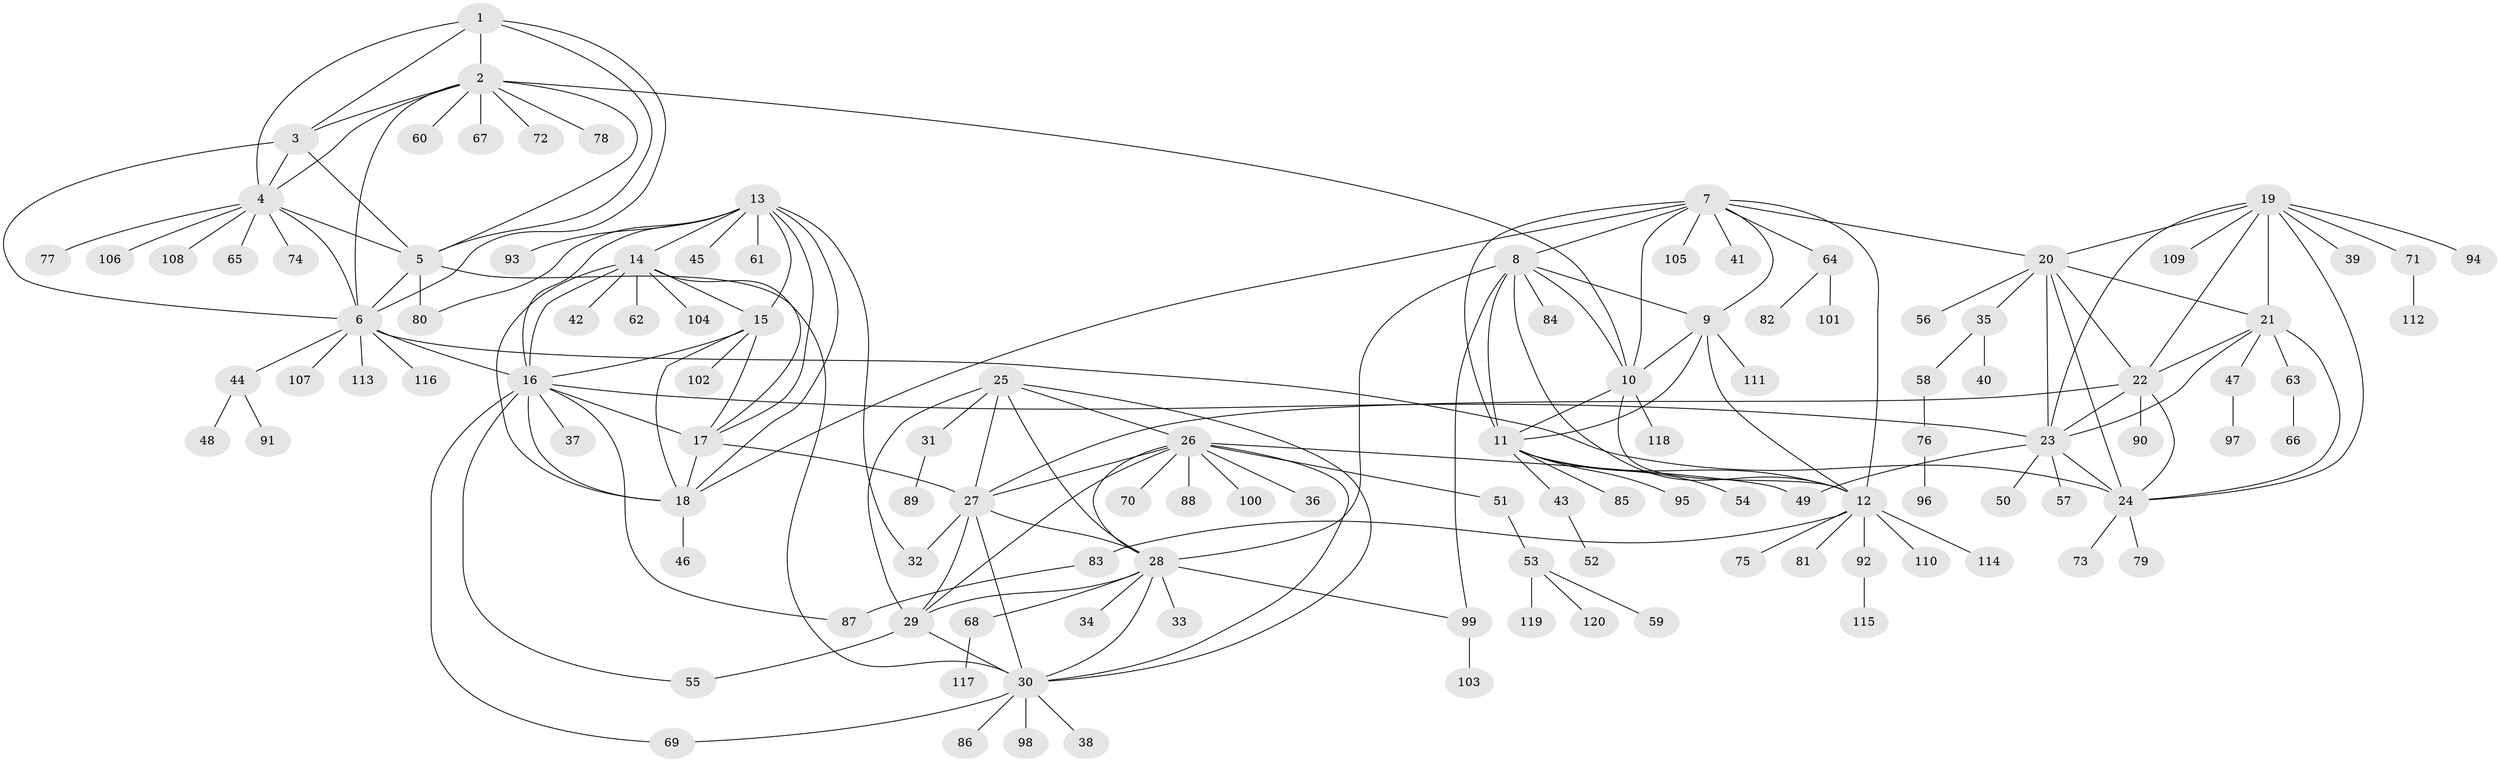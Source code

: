 // coarse degree distribution, {7: 0.0410958904109589, 2: 0.1506849315068493, 6: 0.0684931506849315, 8: 0.0821917808219178, 5: 0.0410958904109589, 1: 0.5342465753424658, 4: 0.0410958904109589, 9: 0.0136986301369863, 13: 0.0136986301369863, 3: 0.0136986301369863}
// Generated by graph-tools (version 1.1) at 2025/37/03/04/25 23:37:31]
// undirected, 120 vertices, 182 edges
graph export_dot {
  node [color=gray90,style=filled];
  1;
  2;
  3;
  4;
  5;
  6;
  7;
  8;
  9;
  10;
  11;
  12;
  13;
  14;
  15;
  16;
  17;
  18;
  19;
  20;
  21;
  22;
  23;
  24;
  25;
  26;
  27;
  28;
  29;
  30;
  31;
  32;
  33;
  34;
  35;
  36;
  37;
  38;
  39;
  40;
  41;
  42;
  43;
  44;
  45;
  46;
  47;
  48;
  49;
  50;
  51;
  52;
  53;
  54;
  55;
  56;
  57;
  58;
  59;
  60;
  61;
  62;
  63;
  64;
  65;
  66;
  67;
  68;
  69;
  70;
  71;
  72;
  73;
  74;
  75;
  76;
  77;
  78;
  79;
  80;
  81;
  82;
  83;
  84;
  85;
  86;
  87;
  88;
  89;
  90;
  91;
  92;
  93;
  94;
  95;
  96;
  97;
  98;
  99;
  100;
  101;
  102;
  103;
  104;
  105;
  106;
  107;
  108;
  109;
  110;
  111;
  112;
  113;
  114;
  115;
  116;
  117;
  118;
  119;
  120;
  1 -- 2;
  1 -- 3;
  1 -- 4;
  1 -- 5;
  1 -- 6;
  2 -- 3;
  2 -- 4;
  2 -- 5;
  2 -- 6;
  2 -- 10;
  2 -- 60;
  2 -- 67;
  2 -- 72;
  2 -- 78;
  3 -- 4;
  3 -- 5;
  3 -- 6;
  4 -- 5;
  4 -- 6;
  4 -- 65;
  4 -- 74;
  4 -- 77;
  4 -- 106;
  4 -- 108;
  5 -- 6;
  5 -- 30;
  5 -- 80;
  6 -- 16;
  6 -- 24;
  6 -- 44;
  6 -- 107;
  6 -- 113;
  6 -- 116;
  7 -- 8;
  7 -- 9;
  7 -- 10;
  7 -- 11;
  7 -- 12;
  7 -- 18;
  7 -- 20;
  7 -- 41;
  7 -- 64;
  7 -- 105;
  8 -- 9;
  8 -- 10;
  8 -- 11;
  8 -- 12;
  8 -- 28;
  8 -- 84;
  8 -- 99;
  9 -- 10;
  9 -- 11;
  9 -- 12;
  9 -- 111;
  10 -- 11;
  10 -- 12;
  10 -- 118;
  11 -- 12;
  11 -- 43;
  11 -- 54;
  11 -- 85;
  11 -- 95;
  12 -- 75;
  12 -- 81;
  12 -- 83;
  12 -- 92;
  12 -- 110;
  12 -- 114;
  13 -- 14;
  13 -- 15;
  13 -- 16;
  13 -- 17;
  13 -- 18;
  13 -- 32;
  13 -- 45;
  13 -- 61;
  13 -- 80;
  13 -- 93;
  14 -- 15;
  14 -- 16;
  14 -- 17;
  14 -- 18;
  14 -- 42;
  14 -- 62;
  14 -- 104;
  15 -- 16;
  15 -- 17;
  15 -- 18;
  15 -- 102;
  16 -- 17;
  16 -- 18;
  16 -- 23;
  16 -- 37;
  16 -- 55;
  16 -- 69;
  16 -- 87;
  17 -- 18;
  17 -- 27;
  18 -- 46;
  19 -- 20;
  19 -- 21;
  19 -- 22;
  19 -- 23;
  19 -- 24;
  19 -- 39;
  19 -- 71;
  19 -- 94;
  19 -- 109;
  20 -- 21;
  20 -- 22;
  20 -- 23;
  20 -- 24;
  20 -- 35;
  20 -- 56;
  21 -- 22;
  21 -- 23;
  21 -- 24;
  21 -- 47;
  21 -- 63;
  22 -- 23;
  22 -- 24;
  22 -- 27;
  22 -- 90;
  23 -- 24;
  23 -- 49;
  23 -- 50;
  23 -- 57;
  24 -- 73;
  24 -- 79;
  25 -- 26;
  25 -- 27;
  25 -- 28;
  25 -- 29;
  25 -- 30;
  25 -- 31;
  26 -- 27;
  26 -- 28;
  26 -- 29;
  26 -- 30;
  26 -- 36;
  26 -- 49;
  26 -- 51;
  26 -- 70;
  26 -- 88;
  26 -- 100;
  27 -- 28;
  27 -- 29;
  27 -- 30;
  27 -- 32;
  28 -- 29;
  28 -- 30;
  28 -- 33;
  28 -- 34;
  28 -- 68;
  28 -- 99;
  29 -- 30;
  29 -- 55;
  30 -- 38;
  30 -- 69;
  30 -- 86;
  30 -- 98;
  31 -- 89;
  35 -- 40;
  35 -- 58;
  43 -- 52;
  44 -- 48;
  44 -- 91;
  47 -- 97;
  51 -- 53;
  53 -- 59;
  53 -- 119;
  53 -- 120;
  58 -- 76;
  63 -- 66;
  64 -- 82;
  64 -- 101;
  68 -- 117;
  71 -- 112;
  76 -- 96;
  83 -- 87;
  92 -- 115;
  99 -- 103;
}
